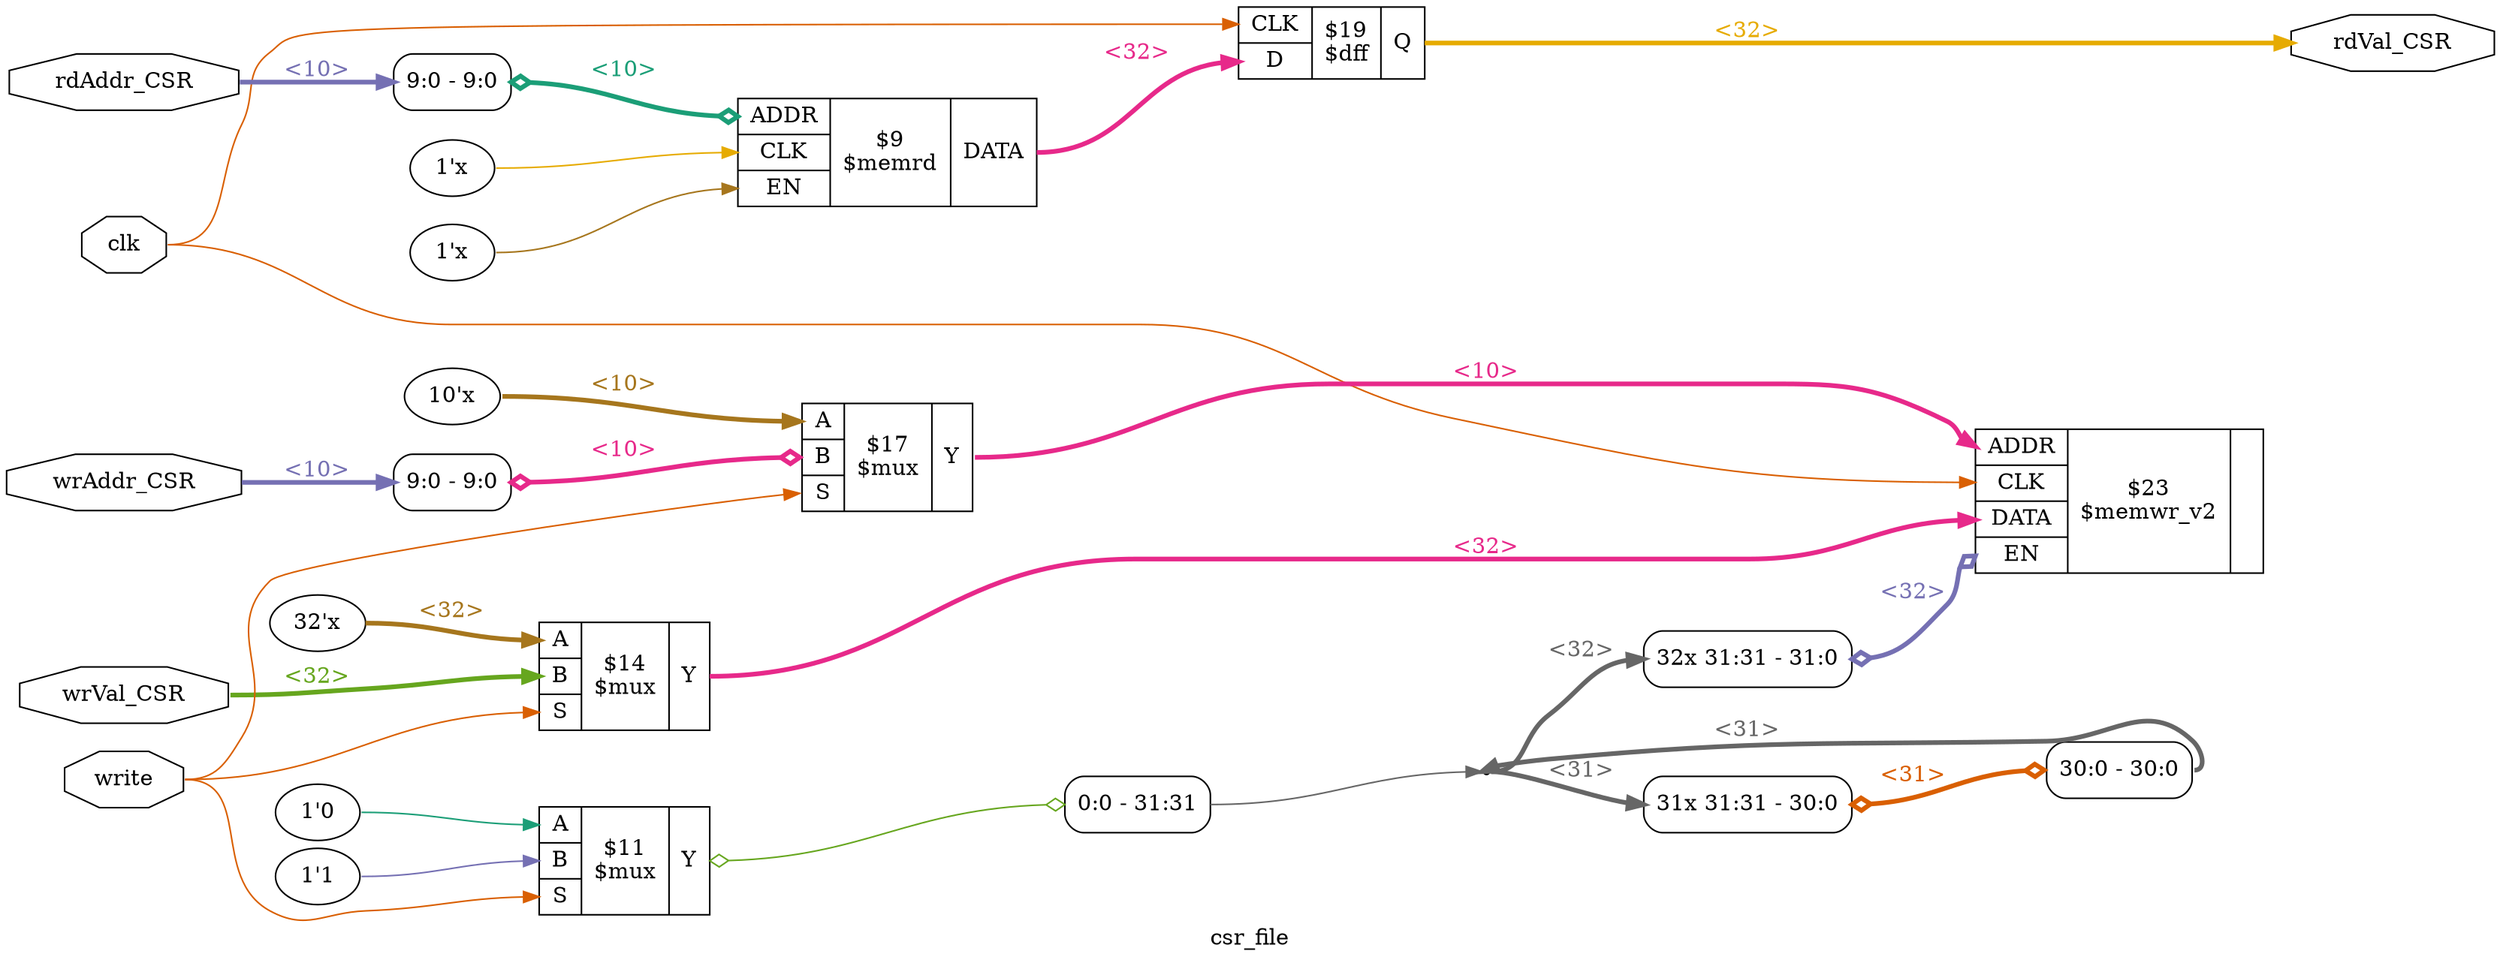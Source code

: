 digraph "csr_file" {
label="csr_file";
rankdir="LR";
remincross=true;
n5 [ shape=octagon, label="clk", color="black", fontcolor="black" ];
n6 [ shape=octagon, label="rdAddr_CSR", color="black", fontcolor="black" ];
n7 [ shape=octagon, label="rdVal_CSR", color="black", fontcolor="black" ];
n8 [ shape=octagon, label="wrAddr_CSR", color="black", fontcolor="black" ];
n9 [ shape=octagon, label="wrVal_CSR", color="black", fontcolor="black" ];
n10 [ shape=octagon, label="write", color="black", fontcolor="black" ];
{ rank="source"; n10; n5; n6; n8; n9;}
{ rank="sink"; n7;}
c15 [ shape=record, label="{{<p11> ADDR|<p12> CLK|<p13> DATA|<p14> EN}|$23\n$memwr_v2|{}}" ];
x0 [ shape=record, style=rounded, label="<s31> 32x 31:31 - 31:0 " ];
x0:e -> c15:p14:w [arrowhead=odiamond, arrowtail=odiamond, dir=both, colorscheme="dark28", color="3", fontcolor="3", style="setlinewidth(3)", label="<32>"];
v2 [ label="1'x" ];
v3 [ label="1'x" ];
c16 [ shape=record, label="{{<p11> ADDR|<p12> CLK|<p14> EN}|$9\n$memrd|{<p13> DATA}}" ];
x1 [ shape=record, style=rounded, label="<s0> 9:0 - 9:0 " ];
x1:e -> c16:p11:w [arrowhead=odiamond, arrowtail=odiamond, dir=both, colorscheme="dark28", color="1", fontcolor="1", style="setlinewidth(3)", label="<10>"];
c19 [ shape=record, label="{{<p12> CLK|<p17> D}|$19\n$dff|{<p18> Q}}" ];
v4 [ label="1'0" ];
v5 [ label="1'1" ];
c24 [ shape=record, label="{{<p20> A|<p21> B|<p22> S}|$11\n$mux|{<p23> Y}}" ];
x6 [ shape=record, style=rounded, label="<s0> 0:0 - 31:31 " ];
c24:p23:e -> x6:w [arrowhead=odiamond, arrowtail=odiamond, dir=both, colorscheme="dark28", color="5", fontcolor="5", label=""];
v7 [ label="32'x" ];
c25 [ shape=record, label="{{<p20> A|<p21> B|<p22> S}|$14\n$mux|{<p23> Y}}" ];
v8 [ label="10'x" ];
c26 [ shape=record, label="{{<p20> A|<p21> B|<p22> S}|$17\n$mux|{<p23> Y}}" ];
x9 [ shape=record, style=rounded, label="<s0> 9:0 - 9:0 " ];
x9:e -> c26:p21:w [arrowhead=odiamond, arrowtail=odiamond, dir=both, colorscheme="dark28", color="4", fontcolor="4", style="setlinewidth(3)", label="<10>"];
x10 [ shape=record, style=rounded, label="<s30> 31x 31:31 - 30:0 " ];
x11 [ shape=record, style=rounded, label="<s0> 30:0 - 30:0 " ];
x10:e -> x11:w [arrowhead=odiamond, arrowtail=odiamond, dir=both, colorscheme="dark28", color="2", fontcolor="2", style="setlinewidth(3)", label="<31>"];
c26:p23:e -> c15:p11:w [colorscheme="dark28", color="4", fontcolor="4", style="setlinewidth(3)", label="<10>"];
n10:e -> c24:p22:w [colorscheme="dark28", color="2", fontcolor="2", label=""];
n10:e -> c25:p22:w [colorscheme="dark28", color="2", fontcolor="2", label=""];
n10:e -> c26:p22:w [colorscheme="dark28", color="2", fontcolor="2", label=""];
c25:p23:e -> c15:p13:w [colorscheme="dark28", color="4", fontcolor="4", style="setlinewidth(3)", label="<32>"];
n3 [ shape=point ];
x11:s0:e -> n3:w [colorscheme="dark28", color="8", fontcolor="8", style="setlinewidth(3)", label="<31>"];
x6:s0:e -> n3:w [colorscheme="dark28", color="8", fontcolor="8", label=""];
n3:e -> x0:s31:w [colorscheme="dark28", color="8", fontcolor="8", style="setlinewidth(3)", label="<32>"];
n3:e -> x10:s30:w [colorscheme="dark28", color="8", fontcolor="8", style="setlinewidth(3)", label="<31>"];
c16:p13:e -> c19:p17:w [colorscheme="dark28", color="4", fontcolor="4", style="setlinewidth(3)", label="<32>"];
n5:e -> c15:p12:w [colorscheme="dark28", color="2", fontcolor="2", label=""];
n5:e -> c19:p12:w [colorscheme="dark28", color="2", fontcolor="2", label=""];
n6:e -> x1:s0:w [colorscheme="dark28", color="3", fontcolor="3", style="setlinewidth(3)", label="<10>"];
c19:p18:e -> n7:w [colorscheme="dark28", color="6", fontcolor="6", style="setlinewidth(3)", label="<32>"];
n8:e -> x9:s0:w [colorscheme="dark28", color="3", fontcolor="3", style="setlinewidth(3)", label="<10>"];
n9:e -> c25:p21:w [colorscheme="dark28", color="5", fontcolor="5", style="setlinewidth(3)", label="<32>"];
v2:e -> c16:p12:w [colorscheme="dark28", color="6", fontcolor="6", label=""];
v3:e -> c16:p14:w [colorscheme="dark28", color="7", fontcolor="7", label=""];
v4:e -> c24:p20:w [colorscheme="dark28", color="1", fontcolor="1", label=""];
v5:e -> c24:p21:w [colorscheme="dark28", color="3", fontcolor="3", label=""];
v7:e -> c25:p20:w [colorscheme="dark28", color="7", fontcolor="7", style="setlinewidth(3)", label="<32>"];
v8:e -> c26:p20:w [colorscheme="dark28", color="7", fontcolor="7", style="setlinewidth(3)", label="<10>"];
}
